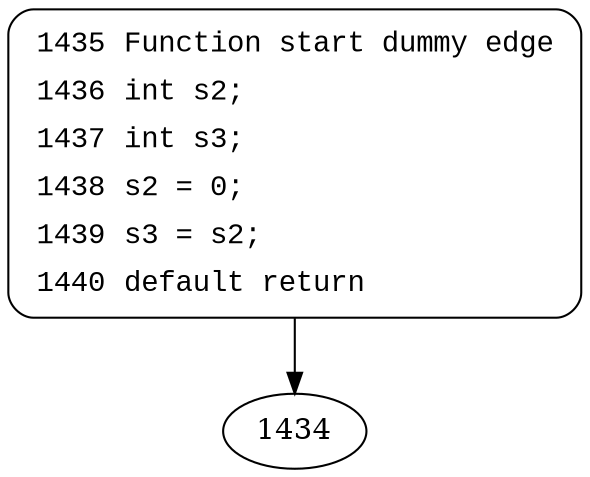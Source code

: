 digraph block1140 {
1435 [style="filled,bold" penwidth="1" fillcolor="white" fontname="Courier New" shape="Mrecord" label=<<table border="0" cellborder="0" cellpadding="3" bgcolor="white"><tr><td align="right">1435</td><td align="left">Function start dummy edge</td></tr><tr><td align="right">1436</td><td align="left">int s2;</td></tr><tr><td align="right">1437</td><td align="left">int s3;</td></tr><tr><td align="right">1438</td><td align="left">s2 = 0;</td></tr><tr><td align="right">1439</td><td align="left">s3 = s2;</td></tr><tr><td align="right">1440</td><td align="left">default return</td></tr></table>>]
1435 -> 1434[label=""]
}